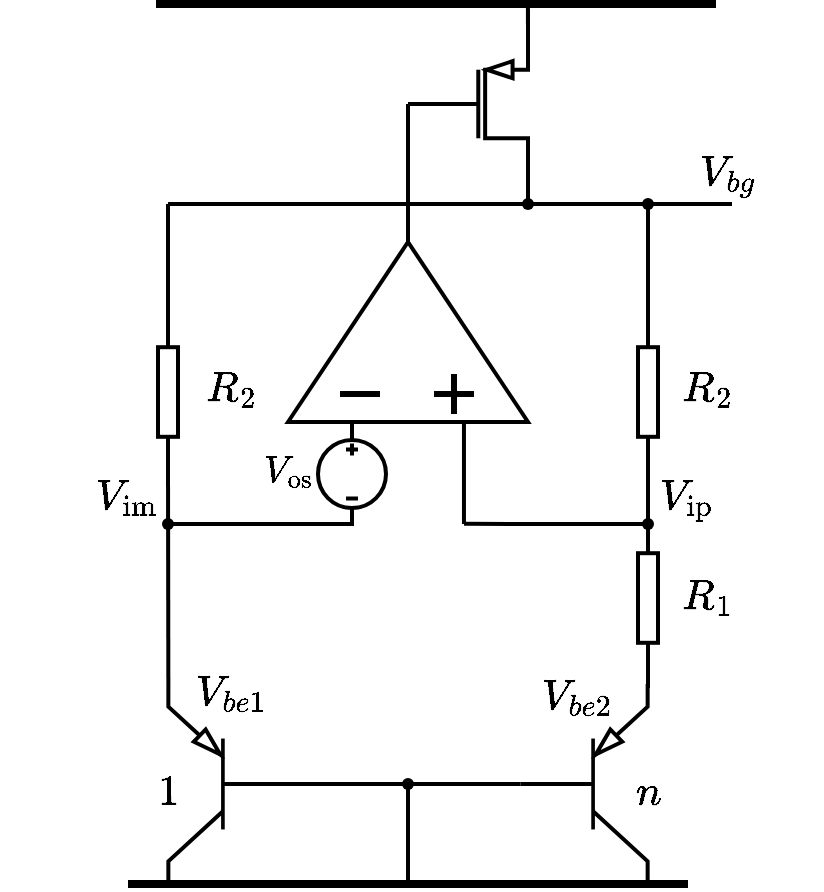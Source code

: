 <mxfile version="24.7.17">
  <diagram name="Page-1" id="VOTwZXIP0C5Wm990iq9c">
    <mxGraphModel dx="962" dy="570" grid="1" gridSize="10" guides="1" tooltips="1" connect="1" arrows="1" fold="1" page="1" pageScale="1" pageWidth="850" pageHeight="1100" math="1" shadow="0">
      <root>
        <mxCell id="0" />
        <mxCell id="1" parent="0" />
        <mxCell id="DH1XRu-fGJWWLNNBZg_z-2" value="" style="verticalLabelPosition=bottom;shadow=0;dashed=0;align=center;html=1;verticalAlign=top;shape=mxgraph.electrical.transistors.pmos;pointerEvents=1;direction=east;flipH=0;strokeWidth=2;" parent="1" vertex="1">
          <mxGeometry x="200" y="180" width="60" height="100" as="geometry" />
        </mxCell>
        <mxCell id="DH1XRu-fGJWWLNNBZg_z-3" value="" style="verticalLabelPosition=bottom;shadow=0;dashed=0;align=center;html=1;verticalAlign=top;shape=mxgraph.electrical.transistors.pnp_transistor_5;flipH=1;strokeWidth=2;" parent="1" vertex="1">
          <mxGeometry x="80" y="520" width="64" height="100" as="geometry" />
        </mxCell>
        <mxCell id="DH1XRu-fGJWWLNNBZg_z-4" value="" style="verticalLabelPosition=bottom;shadow=0;dashed=0;align=center;html=1;verticalAlign=top;shape=mxgraph.electrical.transistors.pnp_transistor_5;flipH=0;strokeWidth=2;" parent="1" vertex="1">
          <mxGeometry x="256" y="520" width="64" height="100" as="geometry" />
        </mxCell>
        <mxCell id="DH1XRu-fGJWWLNNBZg_z-5" value="" style="pointerEvents=1;verticalLabelPosition=bottom;shadow=0;dashed=0;align=center;html=1;verticalAlign=top;shape=mxgraph.electrical.resistors.resistor_1;direction=south;strokeWidth=2;" parent="1" vertex="1">
          <mxGeometry x="75" y="339" width="10" height="70" as="geometry" />
        </mxCell>
        <mxCell id="DH1XRu-fGJWWLNNBZg_z-6" value="" style="pointerEvents=1;verticalLabelPosition=bottom;shadow=0;dashed=0;align=center;html=1;verticalAlign=top;shape=mxgraph.electrical.resistors.resistor_1;direction=south;strokeWidth=2;" parent="1" vertex="1">
          <mxGeometry x="315" y="339" width="10" height="70" as="geometry" />
        </mxCell>
        <mxCell id="DH1XRu-fGJWWLNNBZg_z-7" value="" style="pointerEvents=1;verticalLabelPosition=bottom;shadow=0;dashed=0;align=center;html=1;verticalAlign=top;shape=mxgraph.electrical.resistors.resistor_1;direction=south;strokeWidth=2;" parent="1" vertex="1">
          <mxGeometry x="315" y="442" width="10" height="70" as="geometry" />
        </mxCell>
        <mxCell id="DH1XRu-fGJWWLNNBZg_z-9" value="" style="endArrow=none;html=1;rounded=0;strokeWidth=4;" parent="1" edge="1">
          <mxGeometry width="50" height="50" relative="1" as="geometry">
            <mxPoint x="74" y="180" as="sourcePoint" />
            <mxPoint x="354" y="180" as="targetPoint" />
          </mxGeometry>
        </mxCell>
        <mxCell id="DH1XRu-fGJWWLNNBZg_z-10" value="" style="endArrow=none;html=1;rounded=0;exitX=1;exitY=0;exitDx=0;exitDy=0;exitPerimeter=0;entryX=1;entryY=0.5;entryDx=0;entryDy=0;entryPerimeter=0;strokeWidth=2;" parent="1" source="DH1XRu-fGJWWLNNBZg_z-3" target="DH1XRu-fGJWWLNNBZg_z-5" edge="1">
          <mxGeometry width="50" height="50" relative="1" as="geometry">
            <mxPoint x="30" y="430" as="sourcePoint" />
            <mxPoint x="80" y="380" as="targetPoint" />
          </mxGeometry>
        </mxCell>
        <mxCell id="DH1XRu-fGJWWLNNBZg_z-12" value="" style="endArrow=none;html=1;rounded=0;exitX=1;exitY=0.5;exitDx=0;exitDy=0;strokeWidth=2;" parent="1" source="s4SiOP88Y1OLbog2NG3d-1" edge="1">
          <mxGeometry width="50" height="50" relative="1" as="geometry">
            <mxPoint x="200.095" y="307.84" as="sourcePoint" />
            <mxPoint x="200" y="230" as="targetPoint" />
          </mxGeometry>
        </mxCell>
        <mxCell id="DH1XRu-fGJWWLNNBZg_z-13" value="" style="endArrow=none;html=1;rounded=0;strokeWidth=2;" parent="1" source="DH1XRu-fGJWWLNNBZg_z-35" edge="1">
          <mxGeometry width="50" height="50" relative="1" as="geometry">
            <mxPoint x="80" y="280" as="sourcePoint" />
            <mxPoint x="362" y="280" as="targetPoint" />
          </mxGeometry>
        </mxCell>
        <mxCell id="DH1XRu-fGJWWLNNBZg_z-14" value="" style="endArrow=none;html=1;rounded=0;strokeWidth=2;" parent="1" source="DH1XRu-fGJWWLNNBZg_z-17" edge="1">
          <mxGeometry width="50" height="50" relative="1" as="geometry">
            <mxPoint x="260" y="290" as="sourcePoint" />
            <mxPoint x="260" y="270" as="targetPoint" />
          </mxGeometry>
        </mxCell>
        <mxCell id="DH1XRu-fGJWWLNNBZg_z-15" value="" style="endArrow=none;html=1;rounded=0;exitX=0.014;exitY=0.5;exitDx=0;exitDy=0;exitPerimeter=0;strokeWidth=2;entryX=0.495;entryY=1.024;entryDx=0;entryDy=0;entryPerimeter=0;" parent="1" source="DH1XRu-fGJWWLNNBZg_z-6" target="DH1XRu-fGJWWLNNBZg_z-35" edge="1">
          <mxGeometry width="50" height="50" relative="1" as="geometry">
            <mxPoint x="320" y="310" as="sourcePoint" />
            <mxPoint x="320" y="290" as="targetPoint" />
          </mxGeometry>
        </mxCell>
        <mxCell id="DH1XRu-fGJWWLNNBZg_z-16" value="" style="endArrow=none;html=1;rounded=0;exitX=0;exitY=0.5;exitDx=0;exitDy=0;exitPerimeter=0;strokeWidth=2;" parent="1" source="DH1XRu-fGJWWLNNBZg_z-5" edge="1">
          <mxGeometry width="50" height="50" relative="1" as="geometry">
            <mxPoint x="79.92" y="310" as="sourcePoint" />
            <mxPoint x="80" y="280" as="targetPoint" />
          </mxGeometry>
        </mxCell>
        <mxCell id="DH1XRu-fGJWWLNNBZg_z-18" value="" style="endArrow=none;html=1;rounded=0;strokeWidth=2;" parent="1" edge="1">
          <mxGeometry width="50" height="50" relative="1" as="geometry">
            <mxPoint x="80" y="440" as="sourcePoint" />
            <mxPoint x="173" y="440" as="targetPoint" />
          </mxGeometry>
        </mxCell>
        <mxCell id="DH1XRu-fGJWWLNNBZg_z-19" value="" style="endArrow=none;html=1;rounded=0;strokeWidth=2;entryX=0.5;entryY=1;entryDx=0;entryDy=0;entryPerimeter=0;" parent="1" edge="1" target="s4SiOP88Y1OLbog2NG3d-13">
          <mxGeometry width="50" height="50" relative="1" as="geometry">
            <mxPoint x="172" y="440" as="sourcePoint" />
            <mxPoint x="171.92" y="430" as="targetPoint" />
          </mxGeometry>
        </mxCell>
        <mxCell id="DH1XRu-fGJWWLNNBZg_z-20" value="" style="shape=waypoint;sketch=0;fillStyle=solid;size=6;pointerEvents=1;points=[];fillColor=none;resizable=0;rotatable=0;perimeter=centerPerimeter;snapToPoint=1;strokeWidth=1;" parent="1" vertex="1">
          <mxGeometry x="70" y="430" width="20" height="20" as="geometry" />
        </mxCell>
        <mxCell id="DH1XRu-fGJWWLNNBZg_z-21" value="" style="endArrow=none;html=1;rounded=0;strokeWidth=2;" parent="1" edge="1">
          <mxGeometry width="50" height="50" relative="1" as="geometry">
            <mxPoint x="227.98" y="440" as="sourcePoint" />
            <mxPoint x="227.98" y="388" as="targetPoint" />
          </mxGeometry>
        </mxCell>
        <mxCell id="DH1XRu-fGJWWLNNBZg_z-22" value="" style="endArrow=none;html=1;rounded=0;strokeWidth=2;" parent="1" edge="1">
          <mxGeometry width="50" height="50" relative="1" as="geometry">
            <mxPoint x="228" y="439.93" as="sourcePoint" />
            <mxPoint x="320" y="440" as="targetPoint" />
          </mxGeometry>
        </mxCell>
        <mxCell id="DH1XRu-fGJWWLNNBZg_z-23" value="" style="endArrow=none;html=1;rounded=0;exitX=0.002;exitY=0.501;exitDx=0;exitDy=0;exitPerimeter=0;entryX=1;entryY=0.5;entryDx=0;entryDy=0;entryPerimeter=0;strokeWidth=2;" parent="1" source="DH1XRu-fGJWWLNNBZg_z-7" target="DH1XRu-fGJWWLNNBZg_z-6" edge="1">
          <mxGeometry width="50" height="50" relative="1" as="geometry">
            <mxPoint x="320" y="440" as="sourcePoint" />
            <mxPoint x="320" y="380" as="targetPoint" />
          </mxGeometry>
        </mxCell>
        <mxCell id="DH1XRu-fGJWWLNNBZg_z-24" value="" style="shape=waypoint;sketch=0;fillStyle=solid;size=6;pointerEvents=1;points=[];fillColor=none;resizable=0;rotatable=0;perimeter=centerPerimeter;snapToPoint=1;strokeWidth=1;" parent="1" vertex="1">
          <mxGeometry x="310" y="430" width="20" height="20" as="geometry" />
        </mxCell>
        <mxCell id="DH1XRu-fGJWWLNNBZg_z-25" value="" style="endArrow=none;html=1;rounded=0;strokeWidth=2;" parent="1" edge="1">
          <mxGeometry width="50" height="50" relative="1" as="geometry">
            <mxPoint x="259.96" y="190" as="sourcePoint" />
            <mxPoint x="259.96" y="180" as="targetPoint" />
          </mxGeometry>
        </mxCell>
        <mxCell id="DH1XRu-fGJWWLNNBZg_z-26" value="" style="endArrow=none;html=1;rounded=0;strokeWidth=4;" parent="1" edge="1">
          <mxGeometry width="50" height="50" relative="1" as="geometry">
            <mxPoint x="60" y="620" as="sourcePoint" />
            <mxPoint x="340" y="620" as="targetPoint" />
          </mxGeometry>
        </mxCell>
        <mxCell id="DH1XRu-fGJWWLNNBZg_z-27" value="" style="endArrow=none;html=1;rounded=0;entryX=0;entryY=0.5;entryDx=0;entryDy=0;entryPerimeter=0;strokeWidth=2;" parent="1" target="DH1XRu-fGJWWLNNBZg_z-4" edge="1">
          <mxGeometry width="50" height="50" relative="1" as="geometry">
            <mxPoint x="140" y="570" as="sourcePoint" />
            <mxPoint x="190" y="520" as="targetPoint" />
          </mxGeometry>
        </mxCell>
        <mxCell id="DH1XRu-fGJWWLNNBZg_z-28" value="" style="endArrow=none;html=1;rounded=0;strokeWidth=2;" parent="1" edge="1">
          <mxGeometry width="50" height="50" relative="1" as="geometry">
            <mxPoint x="200" y="620" as="sourcePoint" />
            <mxPoint x="200" y="570" as="targetPoint" />
          </mxGeometry>
        </mxCell>
        <mxCell id="DH1XRu-fGJWWLNNBZg_z-29" value="" style="shape=waypoint;sketch=0;fillStyle=solid;size=6;pointerEvents=1;points=[];fillColor=none;resizable=0;rotatable=0;perimeter=centerPerimeter;snapToPoint=1;strokeWidth=1;" parent="1" vertex="1">
          <mxGeometry x="190" y="560" width="20" height="20" as="geometry" />
        </mxCell>
        <mxCell id="DH1XRu-fGJWWLNNBZg_z-30" value="&lt;font style=&quot;font-size: 18px;&quot;&gt;$$R_2$$&lt;/font&gt;" style="text;html=1;align=center;verticalAlign=middle;whiteSpace=wrap;rounded=0;" parent="1" vertex="1">
          <mxGeometry x="320" y="358" width="60" height="30" as="geometry" />
        </mxCell>
        <mxCell id="DH1XRu-fGJWWLNNBZg_z-31" value="&lt;font style=&quot;font-size: 18px;&quot;&gt;$$R_1$$&lt;/font&gt;" style="text;html=1;align=center;verticalAlign=middle;whiteSpace=wrap;rounded=0;" parent="1" vertex="1">
          <mxGeometry x="320" y="462" width="60" height="30" as="geometry" />
        </mxCell>
        <mxCell id="DH1XRu-fGJWWLNNBZg_z-32" value="" style="endArrow=none;html=1;rounded=0;entryX=1;entryY=0.5;entryDx=0;entryDy=0;entryPerimeter=0;strokeWidth=2;" parent="1" edge="1">
          <mxGeometry width="50" height="50" relative="1" as="geometry">
            <mxPoint x="320" y="522" as="sourcePoint" />
            <mxPoint x="320" y="512" as="targetPoint" />
          </mxGeometry>
        </mxCell>
        <mxCell id="DH1XRu-fGJWWLNNBZg_z-33" value="&lt;font style=&quot;font-size: 18px;&quot;&gt;$$n$$&lt;/font&gt;" style="text;html=1;align=center;verticalAlign=middle;whiteSpace=wrap;rounded=0;" parent="1" vertex="1">
          <mxGeometry x="290" y="560" width="60" height="30" as="geometry" />
        </mxCell>
        <mxCell id="DH1XRu-fGJWWLNNBZg_z-34" value="&lt;font style=&quot;font-size: 18px;&quot;&gt;$$1$$&lt;/font&gt;" style="text;html=1;align=center;verticalAlign=middle;whiteSpace=wrap;rounded=0;" parent="1" vertex="1">
          <mxGeometry x="50" y="560" width="60" height="30" as="geometry" />
        </mxCell>
        <mxCell id="DH1XRu-fGJWWLNNBZg_z-36" value="&lt;font style=&quot;font-size: 18px;&quot;&gt;$$V_{bg}$$&lt;/font&gt;" style="text;html=1;align=center;verticalAlign=middle;whiteSpace=wrap;rounded=0;" parent="1" vertex="1">
          <mxGeometry x="330" y="250" width="60" height="30" as="geometry" />
        </mxCell>
        <mxCell id="DH1XRu-fGJWWLNNBZg_z-71" value="&lt;font style=&quot;font-size: 18px;&quot;&gt;$$R_2$$&lt;/font&gt;" style="text;html=1;align=center;verticalAlign=middle;whiteSpace=wrap;rounded=0;" parent="1" vertex="1">
          <mxGeometry x="82" y="358" width="60" height="30" as="geometry" />
        </mxCell>
        <mxCell id="DH1XRu-fGJWWLNNBZg_z-80" value="&lt;font style=&quot;font-size: 18px;&quot;&gt;$$V_{be1}$$&lt;/font&gt;" style="text;html=1;align=center;verticalAlign=middle;whiteSpace=wrap;rounded=0;" parent="1" vertex="1">
          <mxGeometry x="82" y="510" width="60" height="30" as="geometry" />
        </mxCell>
        <mxCell id="DH1XRu-fGJWWLNNBZg_z-81" value="&lt;font style=&quot;font-size: 18px;&quot;&gt;$$V_{be2}$$&lt;/font&gt;" style="text;html=1;align=center;verticalAlign=middle;whiteSpace=wrap;rounded=0;" parent="1" vertex="1">
          <mxGeometry x="255" y="512" width="60" height="30" as="geometry" />
        </mxCell>
        <mxCell id="DH1XRu-fGJWWLNNBZg_z-95" value="" style="endArrow=none;html=1;rounded=0;strokeWidth=2;" parent="1" target="DH1XRu-fGJWWLNNBZg_z-35" edge="1">
          <mxGeometry width="50" height="50" relative="1" as="geometry">
            <mxPoint x="80" y="280" as="sourcePoint" />
            <mxPoint x="362" y="280" as="targetPoint" />
          </mxGeometry>
        </mxCell>
        <mxCell id="DH1XRu-fGJWWLNNBZg_z-35" value="" style="shape=waypoint;sketch=0;fillStyle=solid;size=6;pointerEvents=1;points=[];fillColor=none;resizable=0;rotatable=0;perimeter=centerPerimeter;snapToPoint=1;" parent="1" vertex="1">
          <mxGeometry x="310" y="270" width="20" height="20" as="geometry" />
        </mxCell>
        <mxCell id="DH1XRu-fGJWWLNNBZg_z-96" value="" style="endArrow=none;html=1;rounded=0;strokeWidth=2;exitX=0.485;exitY=0.99;exitDx=0;exitDy=0;exitPerimeter=0;" parent="1" source="DH1XRu-fGJWWLNNBZg_z-17" target="DH1XRu-fGJWWLNNBZg_z-17" edge="1">
          <mxGeometry width="50" height="50" relative="1" as="geometry">
            <mxPoint x="260" y="290" as="sourcePoint" />
            <mxPoint x="260" y="270" as="targetPoint" />
            <Array as="points">
              <mxPoint x="260" y="280" />
            </Array>
          </mxGeometry>
        </mxCell>
        <mxCell id="DH1XRu-fGJWWLNNBZg_z-17" value="" style="shape=waypoint;sketch=0;fillStyle=solid;size=6;pointerEvents=1;points=[];fillColor=none;resizable=0;rotatable=0;perimeter=centerPerimeter;snapToPoint=1;strokeWidth=1;" parent="1" vertex="1">
          <mxGeometry x="250" y="270" width="20" height="20" as="geometry" />
        </mxCell>
        <mxCell id="s4SiOP88Y1OLbog2NG3d-5" value="" style="group" vertex="1" connectable="0" parent="1">
          <mxGeometry x="140" y="299" width="120" height="90" as="geometry" />
        </mxCell>
        <mxCell id="s4SiOP88Y1OLbog2NG3d-1" value="" style="triangle;whiteSpace=wrap;html=1;direction=north;strokeWidth=2;fillColor=none;" vertex="1" parent="s4SiOP88Y1OLbog2NG3d-5">
          <mxGeometry width="120" height="90" as="geometry" />
        </mxCell>
        <mxCell id="s4SiOP88Y1OLbog2NG3d-2" value="" style="endArrow=none;html=1;rounded=0;strokeWidth=3;" edge="1" parent="s4SiOP88Y1OLbog2NG3d-5">
          <mxGeometry width="50" height="50" relative="1" as="geometry">
            <mxPoint x="73" y="76" as="sourcePoint" />
            <mxPoint x="93" y="76" as="targetPoint" />
          </mxGeometry>
        </mxCell>
        <mxCell id="s4SiOP88Y1OLbog2NG3d-3" value="" style="endArrow=none;html=1;rounded=0;strokeWidth=3;" edge="1" parent="s4SiOP88Y1OLbog2NG3d-5">
          <mxGeometry width="50" height="50" relative="1" as="geometry">
            <mxPoint x="83" y="66" as="sourcePoint" />
            <mxPoint x="83" y="86" as="targetPoint" />
          </mxGeometry>
        </mxCell>
        <mxCell id="s4SiOP88Y1OLbog2NG3d-4" value="" style="endArrow=none;html=1;rounded=0;strokeWidth=3;" edge="1" parent="s4SiOP88Y1OLbog2NG3d-5">
          <mxGeometry width="50" height="50" relative="1" as="geometry">
            <mxPoint x="26" y="76" as="sourcePoint" />
            <mxPoint x="46" y="76" as="targetPoint" />
          </mxGeometry>
        </mxCell>
        <mxCell id="s4SiOP88Y1OLbog2NG3d-14" value="" style="endArrow=none;html=1;rounded=0;strokeWidth=2;exitX=0.5;exitY=0;exitDx=0;exitDy=0;exitPerimeter=0;" edge="1" parent="s4SiOP88Y1OLbog2NG3d-5" source="s4SiOP88Y1OLbog2NG3d-13">
          <mxGeometry width="50" height="50" relative="1" as="geometry">
            <mxPoint x="32.08" y="100" as="sourcePoint" />
            <mxPoint x="32.0" y="90" as="targetPoint" />
          </mxGeometry>
        </mxCell>
        <mxCell id="s4SiOP88Y1OLbog2NG3d-11" value="&lt;font style=&quot;font-size: 18px;&quot;&gt;$$V_\text{ip}$$&lt;/font&gt;" style="text;html=1;align=center;verticalAlign=middle;whiteSpace=wrap;rounded=0;" vertex="1" parent="1">
          <mxGeometry x="310" y="412" width="60" height="30" as="geometry" />
        </mxCell>
        <mxCell id="s4SiOP88Y1OLbog2NG3d-12" value="&lt;font style=&quot;font-size: 18px;&quot;&gt;$$V_\text{im}$$&lt;/font&gt;" style="text;html=1;align=center;verticalAlign=middle;whiteSpace=wrap;rounded=0;" vertex="1" parent="1">
          <mxGeometry x="30" y="412" width="60" height="30" as="geometry" />
        </mxCell>
        <mxCell id="s4SiOP88Y1OLbog2NG3d-13" value="" style="pointerEvents=1;verticalLabelPosition=bottom;shadow=0;dashed=0;align=center;html=1;verticalAlign=top;shape=mxgraph.electrical.signal_sources.source;aspect=fixed;points=[[0.5,0,0],[1,0.5,0],[0.5,1,0],[0,0.5,0]];elSignalType=dc3;fillColor=none;strokeWidth=2;" vertex="1" parent="1">
          <mxGeometry x="155" y="398" width="34" height="34" as="geometry" />
        </mxCell>
        <mxCell id="s4SiOP88Y1OLbog2NG3d-16" value="&lt;font style=&quot;font-size: 16px;&quot;&gt;$$V_\text{os}$$&lt;/font&gt;" style="text;html=1;align=center;verticalAlign=middle;whiteSpace=wrap;rounded=0;" vertex="1" parent="1">
          <mxGeometry x="110" y="398" width="60" height="30" as="geometry" />
        </mxCell>
      </root>
    </mxGraphModel>
  </diagram>
</mxfile>
